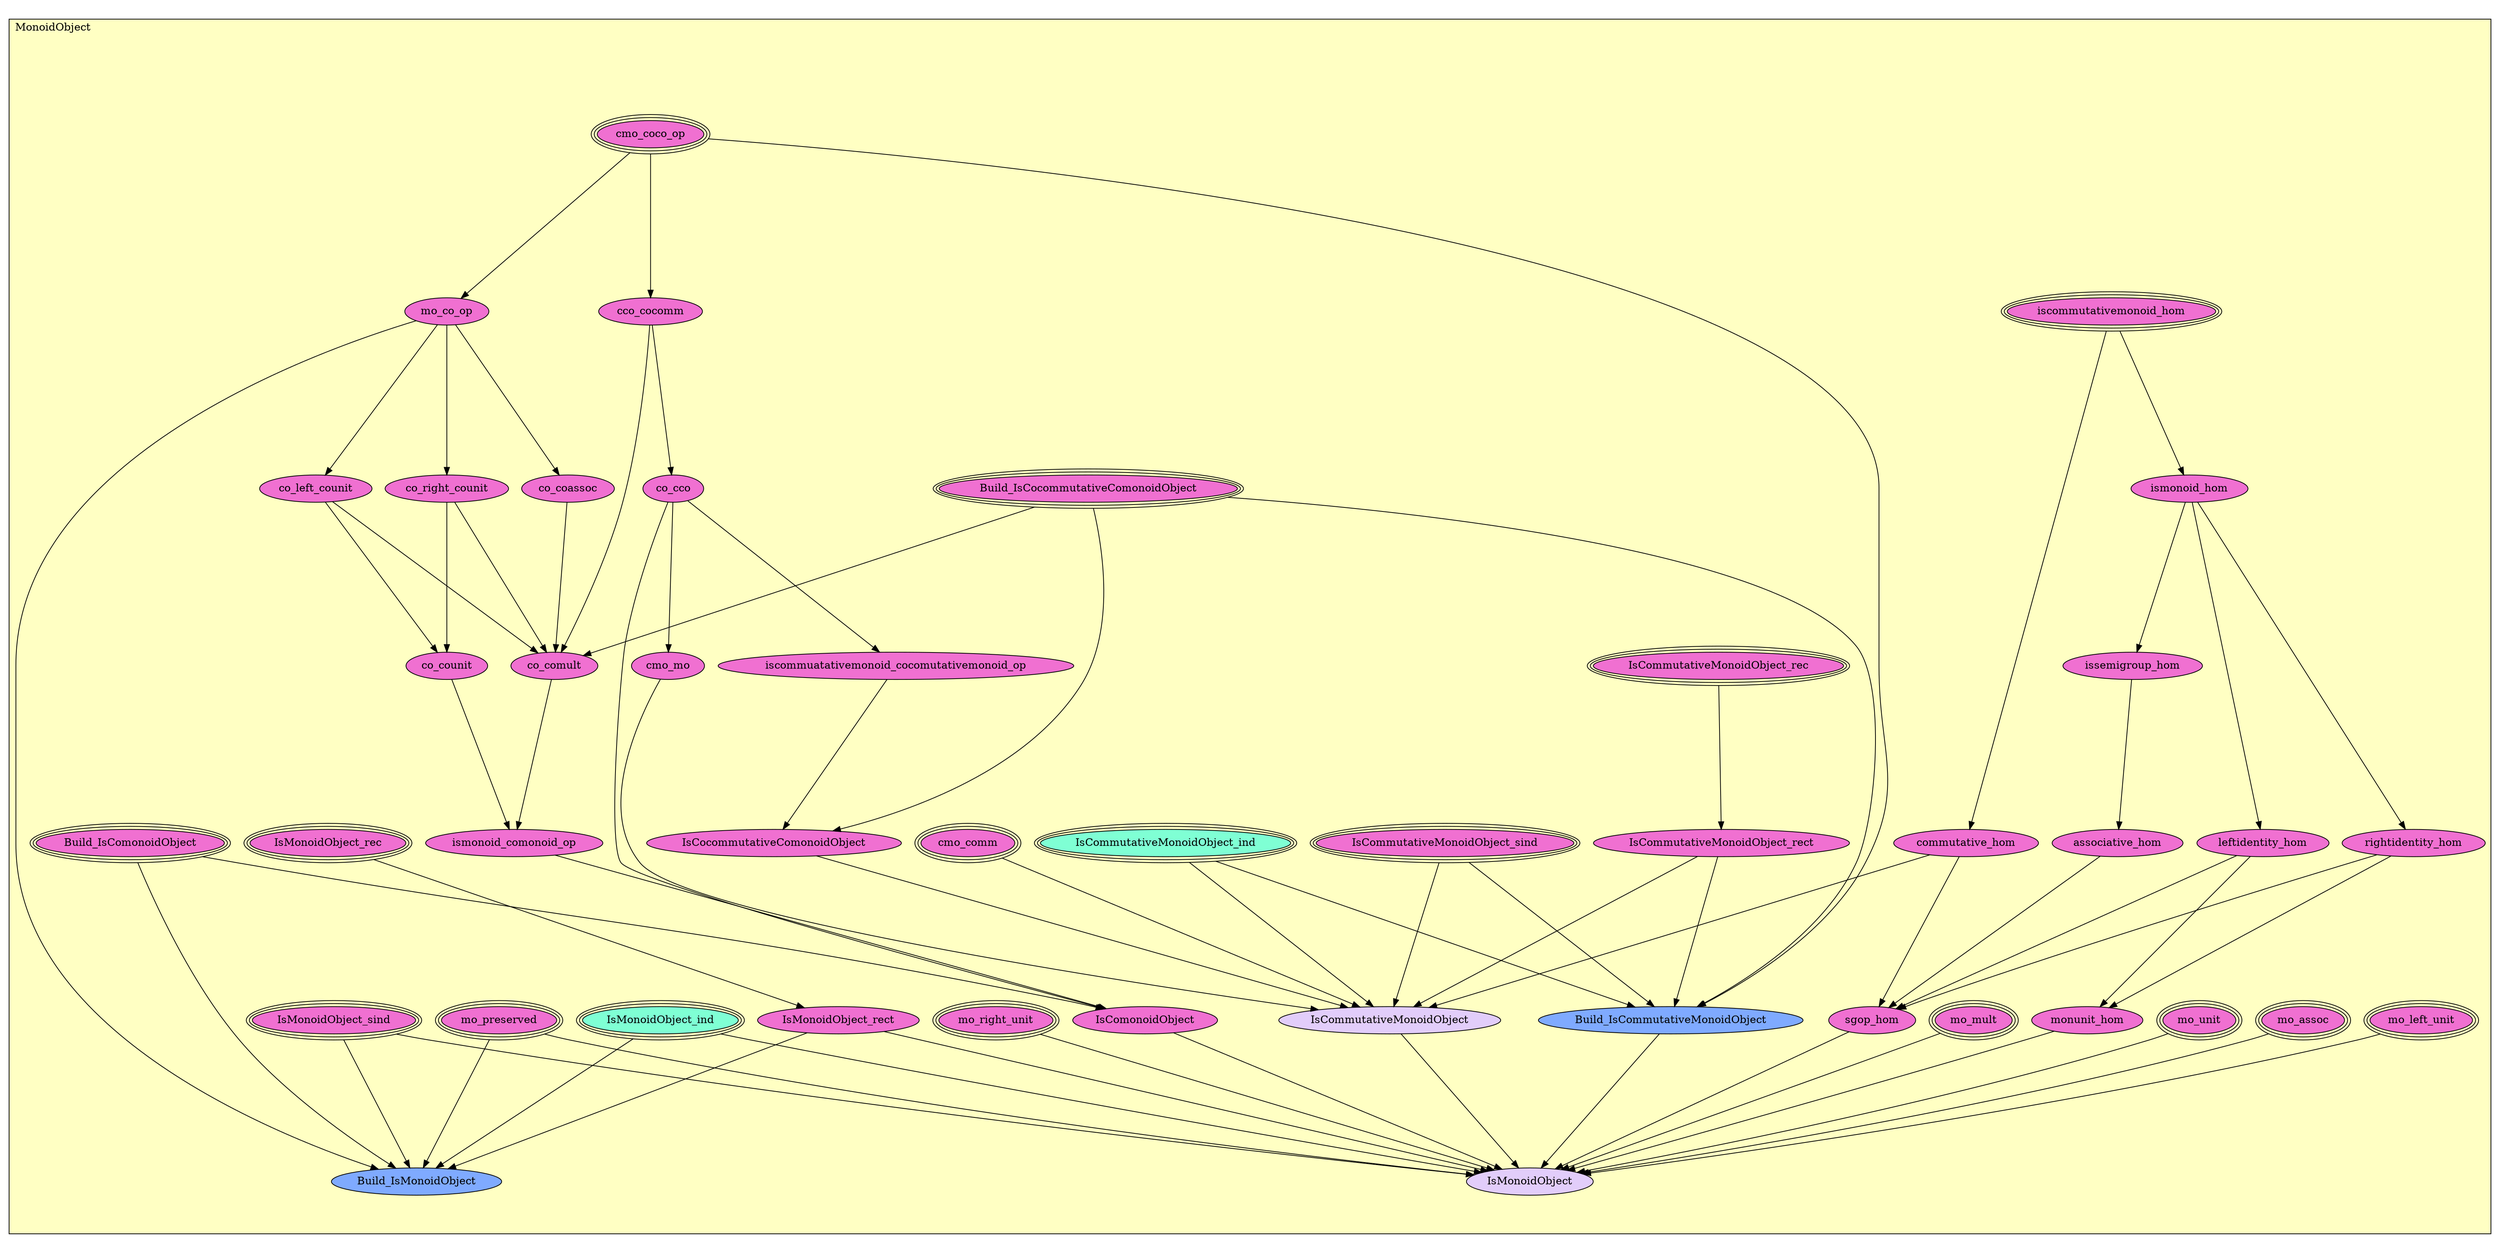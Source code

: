 digraph HoTT_Algebra_Categorical_MonoidObject {
  graph [ratio=0.5]
  node [style=filled]
MonoidObject_mo_preserved [label="mo_preserved", URL=<MonoidObject.html#mo_preserved>, peripheries=3, fillcolor="#F070D1"] ;
MonoidObject_iscommutativemonoid_hom [label="iscommutativemonoid_hom", URL=<MonoidObject.html#iscommutativemonoid_hom>, peripheries=3, fillcolor="#F070D1"] ;
MonoidObject_commutative_hom [label="commutative_hom", URL=<MonoidObject.html#commutative_hom>, fillcolor="#F070D1"] ;
MonoidObject_ismonoid_hom [label="ismonoid_hom", URL=<MonoidObject.html#ismonoid_hom>, fillcolor="#F070D1"] ;
MonoidObject_issemigroup_hom [label="issemigroup_hom", URL=<MonoidObject.html#issemigroup_hom>, fillcolor="#F070D1"] ;
MonoidObject_rightidentity_hom [label="rightidentity_hom", URL=<MonoidObject.html#rightidentity_hom>, fillcolor="#F070D1"] ;
MonoidObject_leftidentity_hom [label="leftidentity_hom", URL=<MonoidObject.html#leftidentity_hom>, fillcolor="#F070D1"] ;
MonoidObject_associative_hom [label="associative_hom", URL=<MonoidObject.html#associative_hom>, fillcolor="#F070D1"] ;
MonoidObject_monunit_hom [label="monunit_hom", URL=<MonoidObject.html#monunit_hom>, fillcolor="#F070D1"] ;
MonoidObject_sgop_hom [label="sgop_hom", URL=<MonoidObject.html#sgop_hom>, fillcolor="#F070D1"] ;
MonoidObject_cmo_coco_op [label="cmo_coco_op", URL=<MonoidObject.html#cmo_coco_op>, peripheries=3, fillcolor="#F070D1"] ;
MonoidObject_mo_co_op [label="mo_co_op", URL=<MonoidObject.html#mo_co_op>, fillcolor="#F070D1"] ;
MonoidObject_cco_cocomm [label="cco_cocomm", URL=<MonoidObject.html#cco_cocomm>, fillcolor="#F070D1"] ;
MonoidObject_co_cco [label="co_cco", URL=<MonoidObject.html#co_cco>, fillcolor="#F070D1"] ;
MonoidObject_Build_IsCocommutativeComonoidObject [label="Build_IsCocommutativeComonoidObject", URL=<MonoidObject.html#Build_IsCocommutativeComonoidObject>, peripheries=3, fillcolor="#F070D1"] ;
MonoidObject_iscommuatativemonoid_cocomutativemonoid_op [label="iscommuatativemonoid_cocomutativemonoid_op", URL=<MonoidObject.html#iscommuatativemonoid_cocomutativemonoid_op>, fillcolor="#F070D1"] ;
MonoidObject_IsCocommutativeComonoidObject [label="IsCocommutativeComonoidObject", URL=<MonoidObject.html#IsCocommutativeComonoidObject>, fillcolor="#F070D1"] ;
MonoidObject_co_right_counit [label="co_right_counit", URL=<MonoidObject.html#co_right_counit>, fillcolor="#F070D1"] ;
MonoidObject_co_left_counit [label="co_left_counit", URL=<MonoidObject.html#co_left_counit>, fillcolor="#F070D1"] ;
MonoidObject_co_coassoc [label="co_coassoc", URL=<MonoidObject.html#co_coassoc>, fillcolor="#F070D1"] ;
MonoidObject_co_counit [label="co_counit", URL=<MonoidObject.html#co_counit>, fillcolor="#F070D1"] ;
MonoidObject_co_comult [label="co_comult", URL=<MonoidObject.html#co_comult>, fillcolor="#F070D1"] ;
MonoidObject_Build_IsComonoidObject [label="Build_IsComonoidObject", URL=<MonoidObject.html#Build_IsComonoidObject>, peripheries=3, fillcolor="#F070D1"] ;
MonoidObject_ismonoid_comonoid_op [label="ismonoid_comonoid_op", URL=<MonoidObject.html#ismonoid_comonoid_op>, fillcolor="#F070D1"] ;
MonoidObject_IsComonoidObject [label="IsComonoidObject", URL=<MonoidObject.html#IsComonoidObject>, fillcolor="#F070D1"] ;
MonoidObject_cmo_comm [label="cmo_comm", URL=<MonoidObject.html#cmo_comm>, peripheries=3, fillcolor="#F070D1"] ;
MonoidObject_cmo_mo [label="cmo_mo", URL=<MonoidObject.html#cmo_mo>, fillcolor="#F070D1"] ;
MonoidObject_IsCommutativeMonoidObject_sind [label="IsCommutativeMonoidObject_sind", URL=<MonoidObject.html#IsCommutativeMonoidObject_sind>, peripheries=3, fillcolor="#F070D1"] ;
MonoidObject_IsCommutativeMonoidObject_rec [label="IsCommutativeMonoidObject_rec", URL=<MonoidObject.html#IsCommutativeMonoidObject_rec>, peripheries=3, fillcolor="#F070D1"] ;
MonoidObject_IsCommutativeMonoidObject_ind [label="IsCommutativeMonoidObject_ind", URL=<MonoidObject.html#IsCommutativeMonoidObject_ind>, peripheries=3, fillcolor="#7FFFD4"] ;
MonoidObject_IsCommutativeMonoidObject_rect [label="IsCommutativeMonoidObject_rect", URL=<MonoidObject.html#IsCommutativeMonoidObject_rect>, fillcolor="#F070D1"] ;
MonoidObject_Build_IsCommutativeMonoidObject [label="Build_IsCommutativeMonoidObject", URL=<MonoidObject.html#Build_IsCommutativeMonoidObject>, fillcolor="#7FAAFF"] ;
MonoidObject_IsCommutativeMonoidObject [label="IsCommutativeMonoidObject", URL=<MonoidObject.html#IsCommutativeMonoidObject>, fillcolor="#E2CDFA"] ;
MonoidObject_mo_right_unit [label="mo_right_unit", URL=<MonoidObject.html#mo_right_unit>, peripheries=3, fillcolor="#F070D1"] ;
MonoidObject_mo_left_unit [label="mo_left_unit", URL=<MonoidObject.html#mo_left_unit>, peripheries=3, fillcolor="#F070D1"] ;
MonoidObject_mo_assoc [label="mo_assoc", URL=<MonoidObject.html#mo_assoc>, peripheries=3, fillcolor="#F070D1"] ;
MonoidObject_mo_unit [label="mo_unit", URL=<MonoidObject.html#mo_unit>, peripheries=3, fillcolor="#F070D1"] ;
MonoidObject_mo_mult [label="mo_mult", URL=<MonoidObject.html#mo_mult>, peripheries=3, fillcolor="#F070D1"] ;
MonoidObject_IsMonoidObject_sind [label="IsMonoidObject_sind", URL=<MonoidObject.html#IsMonoidObject_sind>, peripheries=3, fillcolor="#F070D1"] ;
MonoidObject_IsMonoidObject_rec [label="IsMonoidObject_rec", URL=<MonoidObject.html#IsMonoidObject_rec>, peripheries=3, fillcolor="#F070D1"] ;
MonoidObject_IsMonoidObject_ind [label="IsMonoidObject_ind", URL=<MonoidObject.html#IsMonoidObject_ind>, peripheries=3, fillcolor="#7FFFD4"] ;
MonoidObject_IsMonoidObject_rect [label="IsMonoidObject_rect", URL=<MonoidObject.html#IsMonoidObject_rect>, fillcolor="#F070D1"] ;
MonoidObject_Build_IsMonoidObject [label="Build_IsMonoidObject", URL=<MonoidObject.html#Build_IsMonoidObject>, fillcolor="#7FAAFF"] ;
MonoidObject_IsMonoidObject [label="IsMonoidObject", URL=<MonoidObject.html#IsMonoidObject>, fillcolor="#E2CDFA"] ;
  MonoidObject_mo_preserved -> MonoidObject_Build_IsMonoidObject [] ;
  MonoidObject_mo_preserved -> MonoidObject_IsMonoidObject [] ;
  MonoidObject_iscommutativemonoid_hom -> MonoidObject_commutative_hom [] ;
  MonoidObject_iscommutativemonoid_hom -> MonoidObject_ismonoid_hom [] ;
  MonoidObject_commutative_hom -> MonoidObject_sgop_hom [] ;
  MonoidObject_commutative_hom -> MonoidObject_IsCommutativeMonoidObject [] ;
  MonoidObject_ismonoid_hom -> MonoidObject_issemigroup_hom [] ;
  MonoidObject_ismonoid_hom -> MonoidObject_rightidentity_hom [] ;
  MonoidObject_ismonoid_hom -> MonoidObject_leftidentity_hom [] ;
  MonoidObject_issemigroup_hom -> MonoidObject_associative_hom [] ;
  MonoidObject_rightidentity_hom -> MonoidObject_monunit_hom [] ;
  MonoidObject_rightidentity_hom -> MonoidObject_sgop_hom [] ;
  MonoidObject_leftidentity_hom -> MonoidObject_monunit_hom [] ;
  MonoidObject_leftidentity_hom -> MonoidObject_sgop_hom [] ;
  MonoidObject_associative_hom -> MonoidObject_sgop_hom [] ;
  MonoidObject_monunit_hom -> MonoidObject_IsMonoidObject [] ;
  MonoidObject_sgop_hom -> MonoidObject_IsMonoidObject [] ;
  MonoidObject_cmo_coco_op -> MonoidObject_mo_co_op [] ;
  MonoidObject_cmo_coco_op -> MonoidObject_cco_cocomm [] ;
  MonoidObject_cmo_coco_op -> MonoidObject_Build_IsCommutativeMonoidObject [] ;
  MonoidObject_mo_co_op -> MonoidObject_co_right_counit [] ;
  MonoidObject_mo_co_op -> MonoidObject_co_left_counit [] ;
  MonoidObject_mo_co_op -> MonoidObject_co_coassoc [] ;
  MonoidObject_mo_co_op -> MonoidObject_Build_IsMonoidObject [] ;
  MonoidObject_cco_cocomm -> MonoidObject_co_cco [] ;
  MonoidObject_cco_cocomm -> MonoidObject_co_comult [] ;
  MonoidObject_co_cco -> MonoidObject_iscommuatativemonoid_cocomutativemonoid_op [] ;
  MonoidObject_co_cco -> MonoidObject_IsComonoidObject [] ;
  MonoidObject_co_cco -> MonoidObject_cmo_mo [] ;
  MonoidObject_Build_IsCocommutativeComonoidObject -> MonoidObject_IsCocommutativeComonoidObject [] ;
  MonoidObject_Build_IsCocommutativeComonoidObject -> MonoidObject_co_comult [] ;
  MonoidObject_Build_IsCocommutativeComonoidObject -> MonoidObject_Build_IsCommutativeMonoidObject [] ;
  MonoidObject_iscommuatativemonoid_cocomutativemonoid_op -> MonoidObject_IsCocommutativeComonoidObject [] ;
  MonoidObject_IsCocommutativeComonoidObject -> MonoidObject_IsCommutativeMonoidObject [] ;
  MonoidObject_co_right_counit -> MonoidObject_co_counit [] ;
  MonoidObject_co_right_counit -> MonoidObject_co_comult [] ;
  MonoidObject_co_left_counit -> MonoidObject_co_counit [] ;
  MonoidObject_co_left_counit -> MonoidObject_co_comult [] ;
  MonoidObject_co_coassoc -> MonoidObject_co_comult [] ;
  MonoidObject_co_counit -> MonoidObject_ismonoid_comonoid_op [] ;
  MonoidObject_co_comult -> MonoidObject_ismonoid_comonoid_op [] ;
  MonoidObject_Build_IsComonoidObject -> MonoidObject_IsComonoidObject [] ;
  MonoidObject_Build_IsComonoidObject -> MonoidObject_Build_IsMonoidObject [] ;
  MonoidObject_ismonoid_comonoid_op -> MonoidObject_IsComonoidObject [] ;
  MonoidObject_IsComonoidObject -> MonoidObject_IsMonoidObject [] ;
  MonoidObject_cmo_comm -> MonoidObject_IsCommutativeMonoidObject [] ;
  MonoidObject_cmo_mo -> MonoidObject_IsCommutativeMonoidObject [] ;
  MonoidObject_IsCommutativeMonoidObject_sind -> MonoidObject_Build_IsCommutativeMonoidObject [] ;
  MonoidObject_IsCommutativeMonoidObject_sind -> MonoidObject_IsCommutativeMonoidObject [] ;
  MonoidObject_IsCommutativeMonoidObject_rec -> MonoidObject_IsCommutativeMonoidObject_rect [] ;
  MonoidObject_IsCommutativeMonoidObject_ind -> MonoidObject_Build_IsCommutativeMonoidObject [] ;
  MonoidObject_IsCommutativeMonoidObject_ind -> MonoidObject_IsCommutativeMonoidObject [] ;
  MonoidObject_IsCommutativeMonoidObject_rect -> MonoidObject_Build_IsCommutativeMonoidObject [] ;
  MonoidObject_IsCommutativeMonoidObject_rect -> MonoidObject_IsCommutativeMonoidObject [] ;
  MonoidObject_Build_IsCommutativeMonoidObject -> MonoidObject_IsMonoidObject [] ;
  MonoidObject_IsCommutativeMonoidObject -> MonoidObject_IsMonoidObject [] ;
  MonoidObject_mo_right_unit -> MonoidObject_IsMonoidObject [] ;
  MonoidObject_mo_left_unit -> MonoidObject_IsMonoidObject [] ;
  MonoidObject_mo_assoc -> MonoidObject_IsMonoidObject [] ;
  MonoidObject_mo_unit -> MonoidObject_IsMonoidObject [] ;
  MonoidObject_mo_mult -> MonoidObject_IsMonoidObject [] ;
  MonoidObject_IsMonoidObject_sind -> MonoidObject_Build_IsMonoidObject [] ;
  MonoidObject_IsMonoidObject_sind -> MonoidObject_IsMonoidObject [] ;
  MonoidObject_IsMonoidObject_rec -> MonoidObject_IsMonoidObject_rect [] ;
  MonoidObject_IsMonoidObject_ind -> MonoidObject_Build_IsMonoidObject [] ;
  MonoidObject_IsMonoidObject_ind -> MonoidObject_IsMonoidObject [] ;
  MonoidObject_IsMonoidObject_rect -> MonoidObject_Build_IsMonoidObject [] ;
  MonoidObject_IsMonoidObject_rect -> MonoidObject_IsMonoidObject [] ;
subgraph cluster_MonoidObject { label="MonoidObject"; fillcolor="#FFFFC3"; labeljust=l; style=filled 
MonoidObject_IsMonoidObject; MonoidObject_Build_IsMonoidObject; MonoidObject_IsMonoidObject_rect; MonoidObject_IsMonoidObject_ind; MonoidObject_IsMonoidObject_rec; MonoidObject_IsMonoidObject_sind; MonoidObject_mo_mult; MonoidObject_mo_unit; MonoidObject_mo_assoc; MonoidObject_mo_left_unit; MonoidObject_mo_right_unit; MonoidObject_IsCommutativeMonoidObject; MonoidObject_Build_IsCommutativeMonoidObject; MonoidObject_IsCommutativeMonoidObject_rect; MonoidObject_IsCommutativeMonoidObject_ind; MonoidObject_IsCommutativeMonoidObject_rec; MonoidObject_IsCommutativeMonoidObject_sind; MonoidObject_cmo_mo; MonoidObject_cmo_comm; MonoidObject_IsComonoidObject; MonoidObject_ismonoid_comonoid_op; MonoidObject_Build_IsComonoidObject; MonoidObject_co_comult; MonoidObject_co_counit; MonoidObject_co_coassoc; MonoidObject_co_left_counit; MonoidObject_co_right_counit; MonoidObject_IsCocommutativeComonoidObject; MonoidObject_iscommuatativemonoid_cocomutativemonoid_op; MonoidObject_Build_IsCocommutativeComonoidObject; MonoidObject_co_cco; MonoidObject_cco_cocomm; MonoidObject_mo_co_op; MonoidObject_cmo_coco_op; MonoidObject_sgop_hom; MonoidObject_monunit_hom; MonoidObject_associative_hom; MonoidObject_leftidentity_hom; MonoidObject_rightidentity_hom; MonoidObject_issemigroup_hom; MonoidObject_ismonoid_hom; MonoidObject_commutative_hom; MonoidObject_iscommutativemonoid_hom; MonoidObject_mo_preserved; };
} /* END */
